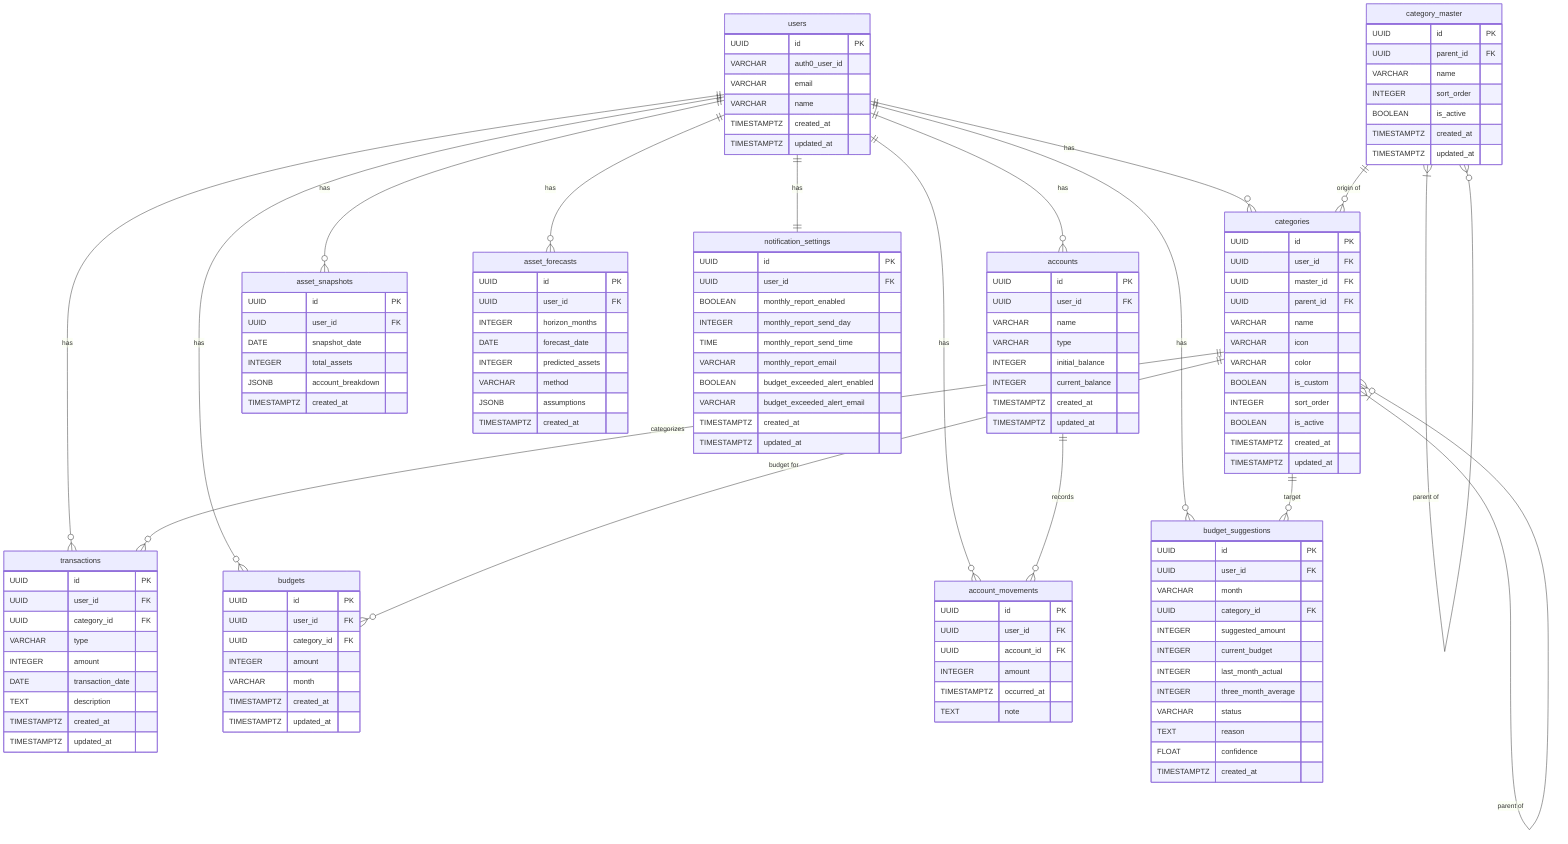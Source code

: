 erDiagram
    users {
        UUID id PK
        VARCHAR auth0_user_id
        VARCHAR email
        VARCHAR name
        TIMESTAMPTZ created_at
        TIMESTAMPTZ updated_at
    }

    accounts {
        UUID id PK
        UUID user_id FK
        VARCHAR name
        VARCHAR type
        INTEGER initial_balance
        INTEGER current_balance
        TIMESTAMPTZ created_at
        TIMESTAMPTZ updated_at
    }

    category_master {
        UUID id PK
        UUID parent_id FK
        VARCHAR name
        INTEGER sort_order
        BOOLEAN is_active
        TIMESTAMPTZ created_at
        TIMESTAMPTZ updated_at
    }

    categories {
        UUID id PK
        UUID user_id FK
        UUID master_id FK
        UUID parent_id FK
        VARCHAR name
        VARCHAR icon
        VARCHAR color
        BOOLEAN is_custom
        INTEGER sort_order
        BOOLEAN is_active
        TIMESTAMPTZ created_at
        TIMESTAMPTZ updated_at
    }

    transactions {
        UUID id PK
        UUID user_id FK
        UUID category_id FK
        VARCHAR type
        INTEGER amount
        DATE transaction_date
        TEXT description
        TIMESTAMPTZ created_at
        TIMESTAMPTZ updated_at
    }

    budgets {
        UUID id PK
        UUID user_id FK
        UUID category_id FK
        INTEGER amount
        VARCHAR month
        TIMESTAMPTZ created_at
        TIMESTAMPTZ updated_at
    }

    asset_snapshots {
        UUID id PK
        UUID user_id FK
        DATE snapshot_date
        INTEGER total_assets
        JSONB account_breakdown
        TIMESTAMPTZ created_at
    }

    account_movements {
        UUID id PK
        UUID user_id FK
        UUID account_id FK
        INTEGER amount
        TIMESTAMPTZ occurred_at
        TEXT note
    }

    budget_suggestions {
        UUID id PK
        UUID user_id FK
        VARCHAR month
        UUID category_id FK
        INTEGER suggested_amount
        INTEGER current_budget
        INTEGER last_month_actual
        INTEGER three_month_average
        VARCHAR status
        TEXT reason
        FLOAT confidence
        TIMESTAMPTZ created_at
    }

    asset_forecasts {
        UUID id PK
        UUID user_id FK
        INTEGER horizon_months
        DATE forecast_date
        INTEGER predicted_assets
        VARCHAR method
        JSONB assumptions
        TIMESTAMPTZ created_at
    }

    notification_settings {
        UUID id PK
        UUID user_id FK
        BOOLEAN monthly_report_enabled
        INTEGER monthly_report_send_day
        TIME monthly_report_send_time
        VARCHAR monthly_report_email
        BOOLEAN budget_exceeded_alert_enabled
        VARCHAR budget_exceeded_alert_email
        TIMESTAMPTZ created_at
        TIMESTAMPTZ updated_at
    }

    %% Relationships
    users ||--o{ accounts : "has"
    users ||--o{ categories : "has"
    users ||--o{ transactions : "has"
    users ||--o{ budgets : "has"
    users ||--o{ asset_snapshots : "has"
    users ||--o{ account_movements : "has"
    users ||--o{ budget_suggestions : "has"
    users ||--o{ asset_forecasts : "has"
    users ||--|| notification_settings : "has"

    accounts ||--o{ account_movements : "records"

    category_master }|--o{ category_master : "parent of"
    category_master ||--o{ categories : "origin of"
    categories }|--o{ categories : "parent of"

    categories ||--o{ transactions : "categorizes"
    categories ||--o{ budgets : "budget for"
    categories ||--o{ budget_suggestions : "target"